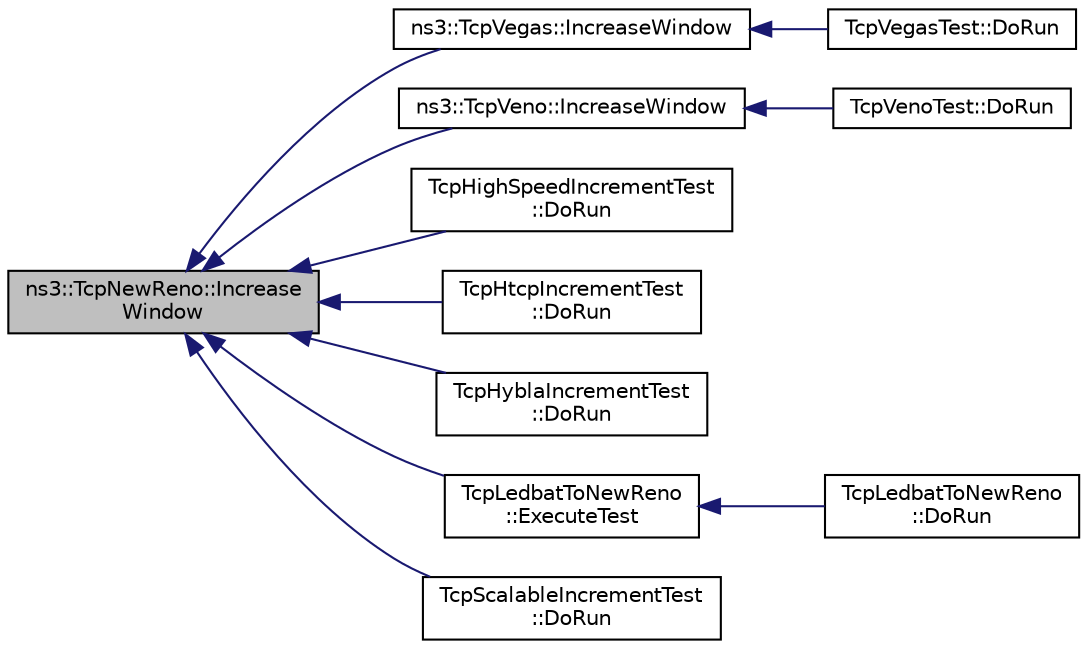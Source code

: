 digraph "ns3::TcpNewReno::IncreaseWindow"
{
  edge [fontname="Helvetica",fontsize="10",labelfontname="Helvetica",labelfontsize="10"];
  node [fontname="Helvetica",fontsize="10",shape=record];
  rankdir="LR";
  Node1 [label="ns3::TcpNewReno::Increase\lWindow",height=0.2,width=0.4,color="black", fillcolor="grey75", style="filled", fontcolor="black"];
  Node1 -> Node2 [dir="back",color="midnightblue",fontsize="10",style="solid"];
  Node2 [label="ns3::TcpVegas::IncreaseWindow",height=0.2,width=0.4,color="black", fillcolor="white", style="filled",URL="$da/d38/classns3_1_1TcpVegas.html#ae80e9ac677116dada43dacda0f98a8b6",tooltip="Adjust cwnd following Vegas linear increase/decrease algorithm. "];
  Node2 -> Node3 [dir="back",color="midnightblue",fontsize="10",style="solid"];
  Node3 [label="TcpVegasTest::DoRun",height=0.2,width=0.4,color="black", fillcolor="white", style="filled",URL="$df/d88/classTcpVegasTest.html#a00eaa735d1666ec15d51ad98cf584087",tooltip="Implementation to actually run this TestCase. "];
  Node1 -> Node4 [dir="back",color="midnightblue",fontsize="10",style="solid"];
  Node4 [label="ns3::TcpVeno::IncreaseWindow",height=0.2,width=0.4,color="black", fillcolor="white", style="filled",URL="$df/d4d/classns3_1_1TcpVeno.html#a5865787a20ea7c2c8beee2df5cefcdaa",tooltip="Adjust cwnd following Veno additive increase algorithm. "];
  Node4 -> Node5 [dir="back",color="midnightblue",fontsize="10",style="solid"];
  Node5 [label="TcpVenoTest::DoRun",height=0.2,width=0.4,color="black", fillcolor="white", style="filled",URL="$db/d48/classTcpVenoTest.html#ac9a8c938515295419b597b999c724100",tooltip="Implementation to actually run this TestCase. "];
  Node1 -> Node6 [dir="back",color="midnightblue",fontsize="10",style="solid"];
  Node6 [label="TcpHighSpeedIncrementTest\l::DoRun",height=0.2,width=0.4,color="black", fillcolor="white", style="filled",URL="$db/d36/classTcpHighSpeedIncrementTest.html#ac39ab0eb61414b4821d81d259ddf9e88",tooltip="Implementation to actually run this TestCase. "];
  Node1 -> Node7 [dir="back",color="midnightblue",fontsize="10",style="solid"];
  Node7 [label="TcpHtcpIncrementTest\l::DoRun",height=0.2,width=0.4,color="black", fillcolor="white", style="filled",URL="$d3/d15/classTcpHtcpIncrementTest.html#a0fa1bb539a4ff1b134949e80608d0ffa",tooltip="Since the calculation depends on the throughput and its associated timing, we schedule a few exact ev..."];
  Node1 -> Node8 [dir="back",color="midnightblue",fontsize="10",style="solid"];
  Node8 [label="TcpHyblaIncrementTest\l::DoRun",height=0.2,width=0.4,color="black", fillcolor="white", style="filled",URL="$d9/d57/classTcpHyblaIncrementTest.html#a22a9600b99784b480e1b615803cf9b1c",tooltip="Implementation to actually run this TestCase. "];
  Node1 -> Node9 [dir="back",color="midnightblue",fontsize="10",style="solid"];
  Node9 [label="TcpLedbatToNewReno\l::ExecuteTest",height=0.2,width=0.4,color="black", fillcolor="white", style="filled",URL="$d4/da2/classTcpLedbatToNewReno.html#a6d878d7cb843824f66d4cbcc41d9cf2f",tooltip="Execute the test. "];
  Node9 -> Node10 [dir="back",color="midnightblue",fontsize="10",style="solid"];
  Node10 [label="TcpLedbatToNewReno\l::DoRun",height=0.2,width=0.4,color="black", fillcolor="white", style="filled",URL="$d4/da2/classTcpLedbatToNewReno.html#aaae57fa2864111f47631e21dbb19b8a6",tooltip="Implementation to actually run this TestCase. "];
  Node1 -> Node11 [dir="back",color="midnightblue",fontsize="10",style="solid"];
  Node11 [label="TcpScalableIncrementTest\l::DoRun",height=0.2,width=0.4,color="black", fillcolor="white", style="filled",URL="$d7/d47/classTcpScalableIncrementTest.html#adcf9cbca755cffbba599bc635bbfe1d8",tooltip="Implementation to actually run this TestCase. "];
}
